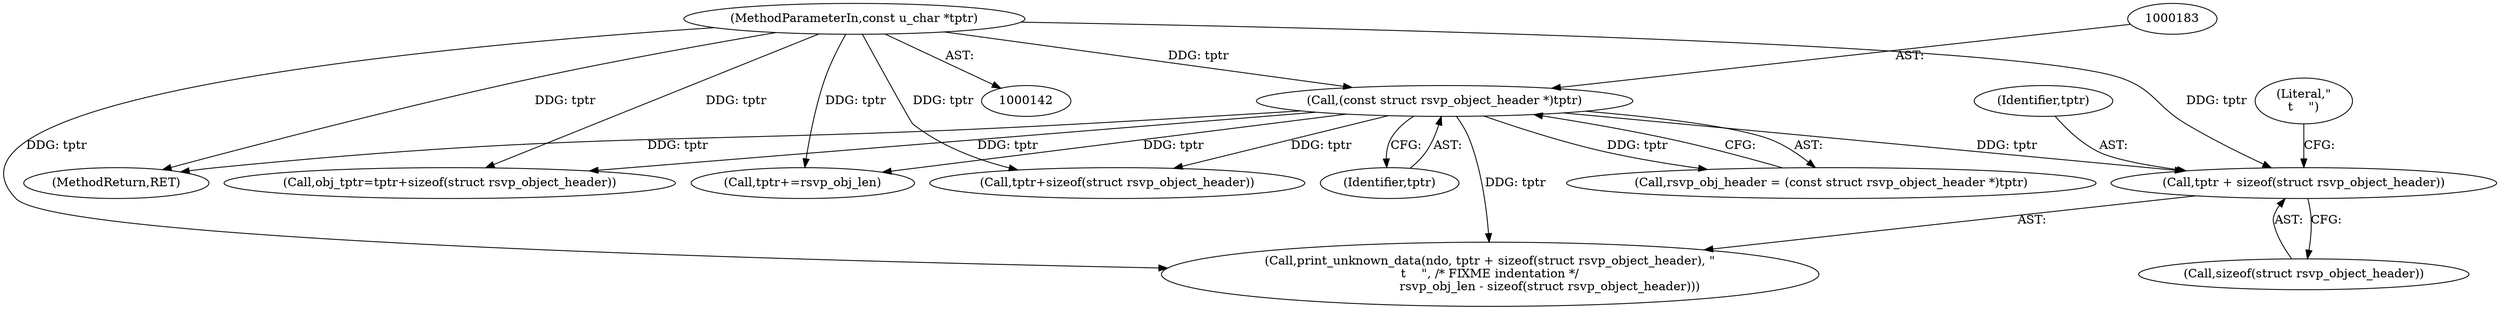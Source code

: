 digraph "0_tcpdump_3c8a2b0e91d8d8947e89384dacf6b54673083e71@API" {
"1003347" [label="(Call,tptr + sizeof(struct rsvp_object_header))"];
"1000146" [label="(MethodParameterIn,const u_char *tptr)"];
"1000182" [label="(Call,(const struct rsvp_object_header *)tptr)"];
"1003351" [label="(Literal,\"\n\t    \")"];
"1003349" [label="(Call,sizeof(struct rsvp_object_header))"];
"1003345" [label="(Call,print_unknown_data(ndo, tptr + sizeof(struct rsvp_object_header), \"\n\t    \", /* FIXME indentation */\n                               rsvp_obj_len - sizeof(struct rsvp_object_header)))"];
"1003356" [label="(Call,tptr+=rsvp_obj_len)"];
"1003348" [label="(Identifier,tptr)"];
"1000180" [label="(Call,rsvp_obj_header = (const struct rsvp_object_header *)tptr)"];
"1000184" [label="(Identifier,tptr)"];
"1003388" [label="(MethodReturn,RET)"];
"1000312" [label="(Call,obj_tptr=tptr+sizeof(struct rsvp_object_header))"];
"1003347" [label="(Call,tptr + sizeof(struct rsvp_object_header))"];
"1000146" [label="(MethodParameterIn,const u_char *tptr)"];
"1000314" [label="(Call,tptr+sizeof(struct rsvp_object_header))"];
"1000182" [label="(Call,(const struct rsvp_object_header *)tptr)"];
"1003347" -> "1003345"  [label="AST: "];
"1003347" -> "1003349"  [label="CFG: "];
"1003348" -> "1003347"  [label="AST: "];
"1003349" -> "1003347"  [label="AST: "];
"1003351" -> "1003347"  [label="CFG: "];
"1000146" -> "1003347"  [label="DDG: tptr"];
"1000182" -> "1003347"  [label="DDG: tptr"];
"1000146" -> "1000142"  [label="AST: "];
"1000146" -> "1003388"  [label="DDG: tptr"];
"1000146" -> "1000182"  [label="DDG: tptr"];
"1000146" -> "1000312"  [label="DDG: tptr"];
"1000146" -> "1000314"  [label="DDG: tptr"];
"1000146" -> "1003345"  [label="DDG: tptr"];
"1000146" -> "1003356"  [label="DDG: tptr"];
"1000182" -> "1000180"  [label="AST: "];
"1000182" -> "1000184"  [label="CFG: "];
"1000183" -> "1000182"  [label="AST: "];
"1000184" -> "1000182"  [label="AST: "];
"1000180" -> "1000182"  [label="CFG: "];
"1000182" -> "1003388"  [label="DDG: tptr"];
"1000182" -> "1000180"  [label="DDG: tptr"];
"1000182" -> "1000312"  [label="DDG: tptr"];
"1000182" -> "1000314"  [label="DDG: tptr"];
"1000182" -> "1003345"  [label="DDG: tptr"];
"1000182" -> "1003356"  [label="DDG: tptr"];
}
